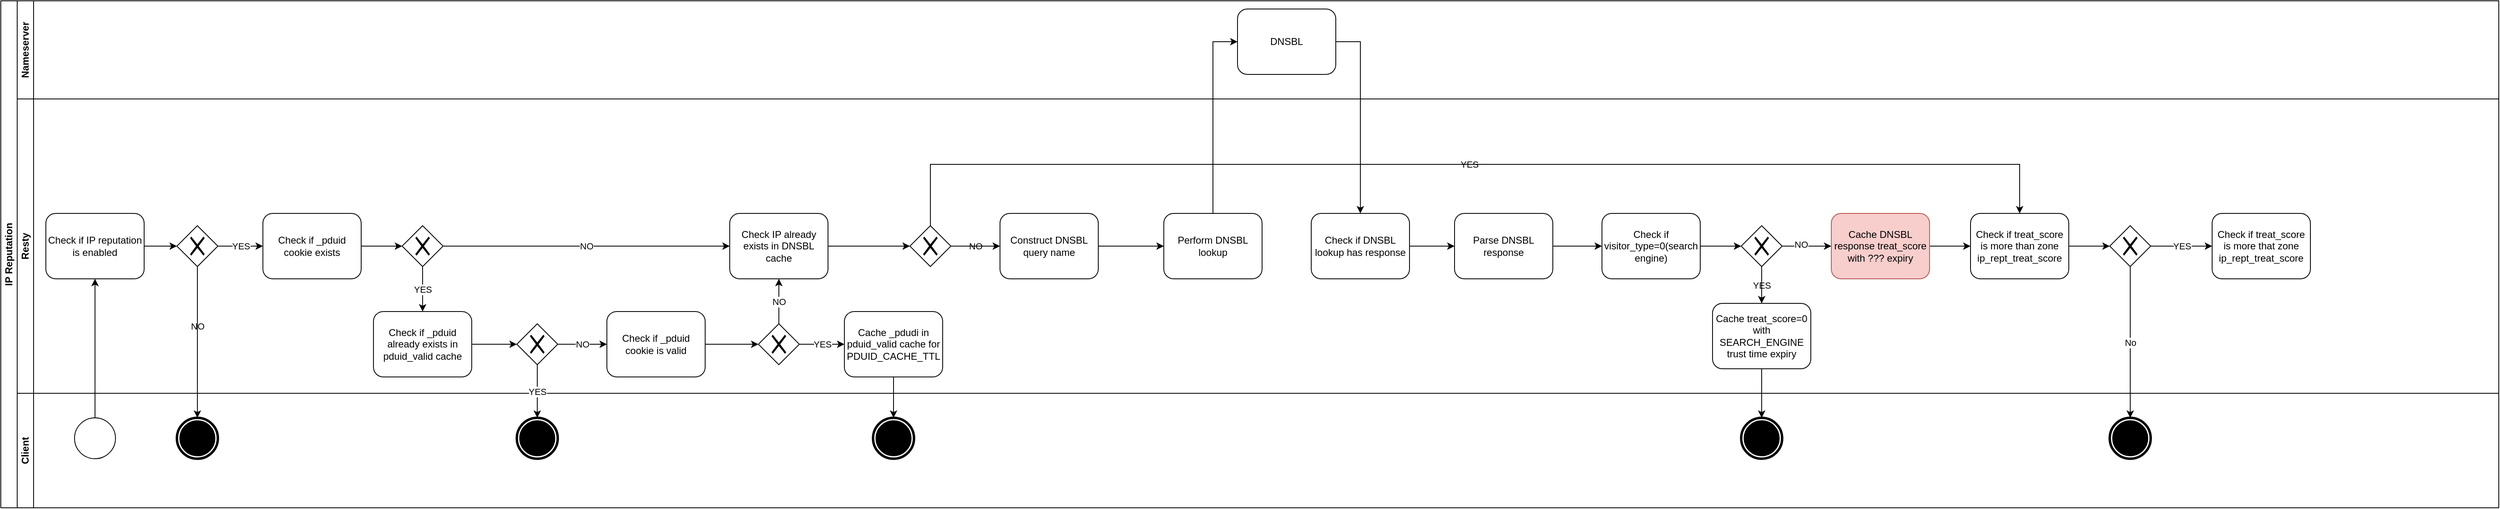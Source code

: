 <mxfile version="14.2.9" type="github">
  <diagram id="FM04whXNcfyG1jP_JYNI" name="Page-1">
    <mxGraphModel dx="1746" dy="1614" grid="1" gridSize="10" guides="1" tooltips="1" connect="1" arrows="1" fold="1" page="1" pageScale="1" pageWidth="850" pageHeight="1100" math="0" shadow="0">
      <root>
        <mxCell id="0" />
        <mxCell id="1" parent="0" />
        <mxCell id="Lnknif8dTfj-DUFB5nNW-5" value="IP Reputation" style="swimlane;html=1;childLayout=stackLayout;resizeParent=1;resizeParentMax=0;horizontal=0;startSize=20;horizontalStack=0;fontFamily=Helvetica;labelBorderColor=none;labelBackgroundColor=none;whiteSpace=wrap;" parent="1" vertex="1">
          <mxGeometry x="350" y="240" width="3050" height="620" as="geometry" />
        </mxCell>
        <mxCell id="Lnknif8dTfj-DUFB5nNW-6" value="Nameserver" style="swimlane;html=1;startSize=20;horizontal=0;fontFamily=Helvetica;labelBorderColor=none;labelBackgroundColor=none;whiteSpace=wrap;" parent="Lnknif8dTfj-DUFB5nNW-5" vertex="1">
          <mxGeometry x="20" width="3030" height="120" as="geometry" />
        </mxCell>
        <mxCell id="Lnknif8dTfj-DUFB5nNW-33" value="DNSBL" style="shape=ext;rounded=1;html=1;fontFamily=Helvetica;labelBorderColor=none;labelBackgroundColor=none;whiteSpace=wrap;" parent="Lnknif8dTfj-DUFB5nNW-6" vertex="1">
          <mxGeometry x="1490" y="10" width="120" height="80" as="geometry" />
        </mxCell>
        <mxCell id="Lnknif8dTfj-DUFB5nNW-11" style="edgeStyle=orthogonalEdgeStyle;rounded=0;orthogonalLoop=1;jettySize=auto;html=1;fontFamily=Helvetica;labelBorderColor=none;labelBackgroundColor=none;" parent="Lnknif8dTfj-DUFB5nNW-5" source="Lnknif8dTfj-DUFB5nNW-9" target="Lnknif8dTfj-DUFB5nNW-10" edge="1">
          <mxGeometry relative="1" as="geometry" />
        </mxCell>
        <mxCell id="Lnknif8dTfj-DUFB5nNW-15" style="edgeStyle=orthogonalEdgeStyle;rounded=0;orthogonalLoop=1;jettySize=auto;html=1;fontFamily=Helvetica;labelBorderColor=none;labelBackgroundColor=none;" parent="Lnknif8dTfj-DUFB5nNW-5" source="Lnknif8dTfj-DUFB5nNW-12" target="Lnknif8dTfj-DUFB5nNW-14" edge="1">
          <mxGeometry relative="1" as="geometry" />
        </mxCell>
        <mxCell id="Lnknif8dTfj-DUFB5nNW-16" value="NO" style="edgeLabel;html=1;align=center;verticalAlign=middle;resizable=0;points=[];fontFamily=Helvetica;labelBorderColor=none;labelBackgroundColor=none;" parent="Lnknif8dTfj-DUFB5nNW-15" vertex="1" connectable="0">
          <mxGeometry x="-0.218" relative="1" as="geometry">
            <mxPoint as="offset" />
          </mxGeometry>
        </mxCell>
        <mxCell id="Lnknif8dTfj-DUFB5nNW-7" value="Resty" style="swimlane;html=1;startSize=20;horizontal=0;fontFamily=Helvetica;labelBorderColor=none;labelBackgroundColor=none;whiteSpace=wrap;" parent="Lnknif8dTfj-DUFB5nNW-5" vertex="1">
          <mxGeometry x="20" y="120" width="3030" height="360" as="geometry" />
        </mxCell>
        <mxCell id="Lnknif8dTfj-DUFB5nNW-13" style="edgeStyle=orthogonalEdgeStyle;rounded=0;orthogonalLoop=1;jettySize=auto;html=1;fontFamily=Helvetica;labelBorderColor=none;labelBackgroundColor=none;" parent="Lnknif8dTfj-DUFB5nNW-7" source="Lnknif8dTfj-DUFB5nNW-10" target="Lnknif8dTfj-DUFB5nNW-12" edge="1">
          <mxGeometry relative="1" as="geometry" />
        </mxCell>
        <mxCell id="Lnknif8dTfj-DUFB5nNW-10" value="Check if IP reputation is enabled " style="shape=ext;rounded=1;html=1;fontFamily=Helvetica;labelBorderColor=none;labelBackgroundColor=none;whiteSpace=wrap;" parent="Lnknif8dTfj-DUFB5nNW-7" vertex="1">
          <mxGeometry x="35" y="140" width="120" height="80" as="geometry" />
        </mxCell>
        <mxCell id="3L-Kfm5Q9SkvJ-fsHLHz-19" value="YES" style="edgeStyle=orthogonalEdgeStyle;rounded=0;orthogonalLoop=1;jettySize=auto;html=1;" edge="1" parent="Lnknif8dTfj-DUFB5nNW-7" source="Lnknif8dTfj-DUFB5nNW-12" target="3L-Kfm5Q9SkvJ-fsHLHz-18">
          <mxGeometry relative="1" as="geometry" />
        </mxCell>
        <mxCell id="Lnknif8dTfj-DUFB5nNW-12" value="" style="shape=mxgraph.bpmn.shape;html=1;verticalLabelPosition=bottom;labelBackgroundColor=none;verticalAlign=top;align=center;perimeter=rhombusPerimeter;background=gateway;outlineConnect=0;outline=none;symbol=exclusiveGw;fontFamily=Helvetica;labelBorderColor=none;whiteSpace=wrap;" parent="Lnknif8dTfj-DUFB5nNW-7" vertex="1">
          <mxGeometry x="195" y="155" width="50" height="50" as="geometry" />
        </mxCell>
        <mxCell id="Lnknif8dTfj-DUFB5nNW-82" style="edgeStyle=orthogonalEdgeStyle;rounded=0;orthogonalLoop=1;jettySize=auto;html=1;labelBackgroundColor=none;fontFamily=Helvetica;" parent="Lnknif8dTfj-DUFB5nNW-7" source="Lnknif8dTfj-DUFB5nNW-17" target="Lnknif8dTfj-DUFB5nNW-81" edge="1">
          <mxGeometry relative="1" as="geometry" />
        </mxCell>
        <mxCell id="Lnknif8dTfj-DUFB5nNW-17" value="Check IP already exists in DNSBL cache" style="shape=ext;rounded=1;html=1;fontFamily=Helvetica;labelBorderColor=none;labelBackgroundColor=none;whiteSpace=wrap;" parent="Lnknif8dTfj-DUFB5nNW-7" vertex="1">
          <mxGeometry x="870" y="140" width="120" height="80" as="geometry" />
        </mxCell>
        <mxCell id="Lnknif8dTfj-DUFB5nNW-20" value="" style="shape=mxgraph.bpmn.shape;html=1;verticalLabelPosition=bottom;labelBackgroundColor=none;verticalAlign=top;align=center;perimeter=rhombusPerimeter;background=gateway;outlineConnect=0;outline=none;symbol=exclusiveGw;fontFamily=Helvetica;labelBorderColor=none;whiteSpace=wrap;" parent="Lnknif8dTfj-DUFB5nNW-7" vertex="1">
          <mxGeometry x="1235" y="155" width="50" height="50" as="geometry" />
        </mxCell>
        <mxCell id="Lnknif8dTfj-DUFB5nNW-26" style="edgeStyle=orthogonalEdgeStyle;rounded=0;orthogonalLoop=1;jettySize=auto;html=1;fontFamily=Helvetica;labelBorderColor=none;labelBackgroundColor=none;" parent="Lnknif8dTfj-DUFB5nNW-7" source="Lnknif8dTfj-DUFB5nNW-23" target="Lnknif8dTfj-DUFB5nNW-27" edge="1">
          <mxGeometry relative="1" as="geometry">
            <mxPoint x="1372.5" y="180" as="targetPoint" />
          </mxGeometry>
        </mxCell>
        <mxCell id="Lnknif8dTfj-DUFB5nNW-23" value="Construct DNSBL query name" style="shape=ext;rounded=1;html=1;fontFamily=Helvetica;labelBorderColor=none;labelBackgroundColor=none;whiteSpace=wrap;" parent="Lnknif8dTfj-DUFB5nNW-7" vertex="1">
          <mxGeometry x="1200" y="140" width="120" height="80" as="geometry" />
        </mxCell>
        <mxCell id="Lnknif8dTfj-DUFB5nNW-27" value="Perform DNSBL lookup" style="shape=ext;rounded=1;html=1;fontFamily=Helvetica;labelBorderColor=none;labelBackgroundColor=none;whiteSpace=wrap;" parent="Lnknif8dTfj-DUFB5nNW-7" vertex="1">
          <mxGeometry x="1400" y="140" width="120" height="80" as="geometry" />
        </mxCell>
        <mxCell id="Lnknif8dTfj-DUFB5nNW-78" style="edgeStyle=orthogonalEdgeStyle;rounded=0;orthogonalLoop=1;jettySize=auto;html=1;labelBackgroundColor=none;fontFamily=Helvetica;" parent="Lnknif8dTfj-DUFB5nNW-7" source="Lnknif8dTfj-DUFB5nNW-29" target="Lnknif8dTfj-DUFB5nNW-40" edge="1">
          <mxGeometry relative="1" as="geometry" />
        </mxCell>
        <mxCell id="Lnknif8dTfj-DUFB5nNW-29" value="Check if DNSBL lookup has response " style="shape=ext;rounded=1;html=1;fontFamily=Helvetica;labelBorderColor=none;labelBackgroundColor=none;whiteSpace=wrap;" parent="Lnknif8dTfj-DUFB5nNW-7" vertex="1">
          <mxGeometry x="1580" y="140" width="120" height="80" as="geometry" />
        </mxCell>
        <mxCell id="Lnknif8dTfj-DUFB5nNW-43" style="edgeStyle=orthogonalEdgeStyle;rounded=0;orthogonalLoop=1;jettySize=auto;html=1;fontFamily=Helvetica;labelBorderColor=none;labelBackgroundColor=none;" parent="Lnknif8dTfj-DUFB5nNW-7" source="Lnknif8dTfj-DUFB5nNW-40" target="Lnknif8dTfj-DUFB5nNW-42" edge="1">
          <mxGeometry relative="1" as="geometry" />
        </mxCell>
        <mxCell id="Lnknif8dTfj-DUFB5nNW-40" value="Parse DNSBL response" style="shape=ext;rounded=1;html=1;fontFamily=Helvetica;labelBorderColor=none;labelBackgroundColor=none;whiteSpace=wrap;" parent="Lnknif8dTfj-DUFB5nNW-7" vertex="1">
          <mxGeometry x="1755" y="140" width="120" height="80" as="geometry" />
        </mxCell>
        <mxCell id="Lnknif8dTfj-DUFB5nNW-62" style="edgeStyle=orthogonalEdgeStyle;rounded=0;orthogonalLoop=1;jettySize=auto;html=1;fontFamily=Helvetica;labelBorderColor=none;labelBackgroundColor=none;" parent="Lnknif8dTfj-DUFB5nNW-7" source="Lnknif8dTfj-DUFB5nNW-42" target="Lnknif8dTfj-DUFB5nNW-61" edge="1">
          <mxGeometry relative="1" as="geometry" />
        </mxCell>
        <mxCell id="Lnknif8dTfj-DUFB5nNW-42" value="Check if visitor_type=0(search engine)" style="shape=ext;rounded=1;html=1;fontFamily=Helvetica;labelBorderColor=none;labelBackgroundColor=none;whiteSpace=wrap;" parent="Lnknif8dTfj-DUFB5nNW-7" vertex="1">
          <mxGeometry x="1935" y="140" width="120" height="80" as="geometry" />
        </mxCell>
        <mxCell id="Lnknif8dTfj-DUFB5nNW-74" style="edgeStyle=orthogonalEdgeStyle;rounded=0;orthogonalLoop=1;jettySize=auto;html=1;fontFamily=Helvetica;labelBorderColor=none;labelBackgroundColor=none;" parent="Lnknif8dTfj-DUFB5nNW-7" source="Lnknif8dTfj-DUFB5nNW-48" target="Lnknif8dTfj-DUFB5nNW-73" edge="1">
          <mxGeometry relative="1" as="geometry" />
        </mxCell>
        <mxCell id="Lnknif8dTfj-DUFB5nNW-48" value="Cache DNSBL response treat_score with ??? expiry" style="shape=ext;rounded=1;html=1;fontFamily=Helvetica;labelBorderColor=none;labelBackgroundColor=none;whiteSpace=wrap;fillColor=#f8cecc;strokeColor=#b85450;" parent="Lnknif8dTfj-DUFB5nNW-7" vertex="1">
          <mxGeometry x="2215" y="140" width="120" height="80" as="geometry" />
        </mxCell>
        <mxCell id="Lnknif8dTfj-DUFB5nNW-65" value="YES" style="edgeStyle=orthogonalEdgeStyle;rounded=0;orthogonalLoop=1;jettySize=auto;html=1;fontFamily=Helvetica;labelBorderColor=none;labelBackgroundColor=none;" parent="Lnknif8dTfj-DUFB5nNW-7" source="Lnknif8dTfj-DUFB5nNW-61" target="Lnknif8dTfj-DUFB5nNW-64" edge="1">
          <mxGeometry relative="1" as="geometry" />
        </mxCell>
        <mxCell id="Lnknif8dTfj-DUFB5nNW-96" style="edgeStyle=orthogonalEdgeStyle;rounded=0;orthogonalLoop=1;jettySize=auto;html=1;labelBackgroundColor=none;fontFamily=Helvetica;" parent="Lnknif8dTfj-DUFB5nNW-7" source="Lnknif8dTfj-DUFB5nNW-61" target="Lnknif8dTfj-DUFB5nNW-48" edge="1">
          <mxGeometry relative="1" as="geometry">
            <mxPoint x="2215" y="180" as="targetPoint" />
          </mxGeometry>
        </mxCell>
        <mxCell id="Lnknif8dTfj-DUFB5nNW-97" value="NO" style="edgeLabel;html=1;align=center;verticalAlign=middle;resizable=0;points=[];fontFamily=Helvetica;" parent="Lnknif8dTfj-DUFB5nNW-96" vertex="1" connectable="0">
          <mxGeometry x="-0.249" y="2" relative="1" as="geometry">
            <mxPoint as="offset" />
          </mxGeometry>
        </mxCell>
        <mxCell id="Lnknif8dTfj-DUFB5nNW-61" value="" style="shape=mxgraph.bpmn.shape;html=1;verticalLabelPosition=bottom;labelBackgroundColor=none;verticalAlign=top;align=center;perimeter=rhombusPerimeter;background=gateway;outlineConnect=0;outline=none;symbol=exclusiveGw;fontFamily=Helvetica;labelBorderColor=none;whiteSpace=wrap;" parent="Lnknif8dTfj-DUFB5nNW-7" vertex="1">
          <mxGeometry x="2105" y="155" width="50" height="50" as="geometry" />
        </mxCell>
        <mxCell id="Lnknif8dTfj-DUFB5nNW-64" value="Cache treat_score=0 with SEARCH_ENGINE trust time expiry " style="shape=ext;rounded=1;html=1;fontFamily=Helvetica;labelBorderColor=none;labelBackgroundColor=none;whiteSpace=wrap;" parent="Lnknif8dTfj-DUFB5nNW-7" vertex="1">
          <mxGeometry x="2070" y="250" width="120" height="80" as="geometry" />
        </mxCell>
        <mxCell id="3L-Kfm5Q9SkvJ-fsHLHz-3" style="edgeStyle=orthogonalEdgeStyle;rounded=0;orthogonalLoop=1;jettySize=auto;html=1;" edge="1" parent="Lnknif8dTfj-DUFB5nNW-7" source="Lnknif8dTfj-DUFB5nNW-73" target="3L-Kfm5Q9SkvJ-fsHLHz-2">
          <mxGeometry relative="1" as="geometry" />
        </mxCell>
        <mxCell id="Lnknif8dTfj-DUFB5nNW-73" value="Check if treat_score is more than zone ip_rept_treat_score" style="shape=ext;rounded=1;html=1;fontFamily=Helvetica;labelBorderColor=none;labelBackgroundColor=none;whiteSpace=wrap;" parent="Lnknif8dTfj-DUFB5nNW-7" vertex="1">
          <mxGeometry x="2385" y="140" width="120" height="80" as="geometry" />
        </mxCell>
        <mxCell id="Lnknif8dTfj-DUFB5nNW-83" value="NO" style="edgeStyle=orthogonalEdgeStyle;rounded=0;orthogonalLoop=1;jettySize=auto;html=1;labelBackgroundColor=none;fontFamily=Helvetica;" parent="Lnknif8dTfj-DUFB5nNW-7" source="Lnknif8dTfj-DUFB5nNW-81" target="Lnknif8dTfj-DUFB5nNW-23" edge="1">
          <mxGeometry relative="1" as="geometry" />
        </mxCell>
        <mxCell id="Lnknif8dTfj-DUFB5nNW-94" value="YES" style="edgeStyle=orthogonalEdgeStyle;rounded=0;orthogonalLoop=1;jettySize=auto;html=1;entryX=0.5;entryY=0;entryDx=0;entryDy=0;labelBackgroundColor=none;fontFamily=Helvetica;" parent="Lnknif8dTfj-DUFB5nNW-7" source="Lnknif8dTfj-DUFB5nNW-81" target="Lnknif8dTfj-DUFB5nNW-73" edge="1">
          <mxGeometry relative="1" as="geometry">
            <Array as="points">
              <mxPoint x="1115" y="80" />
              <mxPoint x="2445" y="80" />
            </Array>
          </mxGeometry>
        </mxCell>
        <mxCell id="Lnknif8dTfj-DUFB5nNW-81" value="" style="shape=mxgraph.bpmn.shape;html=1;verticalLabelPosition=bottom;labelBackgroundColor=#ffffff;verticalAlign=top;align=center;perimeter=rhombusPerimeter;background=gateway;outlineConnect=0;outline=none;symbol=exclusiveGw;fontFamily=Helvetica;" parent="Lnknif8dTfj-DUFB5nNW-7" vertex="1">
          <mxGeometry x="1090" y="155" width="50" height="50" as="geometry" />
        </mxCell>
        <mxCell id="3L-Kfm5Q9SkvJ-fsHLHz-9" value="YES" style="edgeStyle=orthogonalEdgeStyle;rounded=0;orthogonalLoop=1;jettySize=auto;html=1;" edge="1" parent="Lnknif8dTfj-DUFB5nNW-7" source="3L-Kfm5Q9SkvJ-fsHLHz-2" target="3L-Kfm5Q9SkvJ-fsHLHz-8">
          <mxGeometry relative="1" as="geometry" />
        </mxCell>
        <mxCell id="3L-Kfm5Q9SkvJ-fsHLHz-2" value="" style="shape=mxgraph.bpmn.shape;html=1;verticalLabelPosition=bottom;labelBackgroundColor=#ffffff;verticalAlign=top;align=center;perimeter=rhombusPerimeter;background=gateway;outlineConnect=0;outline=none;symbol=exclusiveGw;" vertex="1" parent="Lnknif8dTfj-DUFB5nNW-7">
          <mxGeometry x="2555" y="155" width="50" height="50" as="geometry" />
        </mxCell>
        <mxCell id="3L-Kfm5Q9SkvJ-fsHLHz-8" value="Check if treat_score is more that zone ip_rept_treat_score" style="shape=ext;rounded=1;html=1;fontFamily=Helvetica;labelBorderColor=none;labelBackgroundColor=none;whiteSpace=wrap;" vertex="1" parent="Lnknif8dTfj-DUFB5nNW-7">
          <mxGeometry x="2680" y="140" width="120" height="80" as="geometry" />
        </mxCell>
        <mxCell id="3L-Kfm5Q9SkvJ-fsHLHz-13" style="edgeStyle=orthogonalEdgeStyle;rounded=0;orthogonalLoop=1;jettySize=auto;html=1;" edge="1" parent="Lnknif8dTfj-DUFB5nNW-7" source="3L-Kfm5Q9SkvJ-fsHLHz-10" target="3L-Kfm5Q9SkvJ-fsHLHz-12">
          <mxGeometry relative="1" as="geometry" />
        </mxCell>
        <mxCell id="3L-Kfm5Q9SkvJ-fsHLHz-10" value="Check if _pduid cookie is valid" style="shape=ext;rounded=1;html=1;fontFamily=Helvetica;labelBorderColor=none;labelBackgroundColor=none;whiteSpace=wrap;" vertex="1" parent="Lnknif8dTfj-DUFB5nNW-7">
          <mxGeometry x="720" y="260" width="120" height="80" as="geometry" />
        </mxCell>
        <mxCell id="3L-Kfm5Q9SkvJ-fsHLHz-17" value="NO" style="edgeStyle=orthogonalEdgeStyle;rounded=0;orthogonalLoop=1;jettySize=auto;html=1;" edge="1" parent="Lnknif8dTfj-DUFB5nNW-7" source="3L-Kfm5Q9SkvJ-fsHLHz-12" target="Lnknif8dTfj-DUFB5nNW-17">
          <mxGeometry relative="1" as="geometry" />
        </mxCell>
        <mxCell id="3L-Kfm5Q9SkvJ-fsHLHz-38" value="YES" style="edgeStyle=orthogonalEdgeStyle;rounded=0;orthogonalLoop=1;jettySize=auto;html=1;" edge="1" parent="Lnknif8dTfj-DUFB5nNW-7" source="3L-Kfm5Q9SkvJ-fsHLHz-12" target="3L-Kfm5Q9SkvJ-fsHLHz-37">
          <mxGeometry relative="1" as="geometry" />
        </mxCell>
        <mxCell id="3L-Kfm5Q9SkvJ-fsHLHz-12" value="" style="shape=mxgraph.bpmn.shape;html=1;verticalLabelPosition=bottom;labelBackgroundColor=#ffffff;verticalAlign=top;align=center;perimeter=rhombusPerimeter;background=gateway;outlineConnect=0;outline=none;symbol=exclusiveGw;" vertex="1" parent="Lnknif8dTfj-DUFB5nNW-7">
          <mxGeometry x="905" y="275" width="50" height="50" as="geometry" />
        </mxCell>
        <mxCell id="3L-Kfm5Q9SkvJ-fsHLHz-22" style="edgeStyle=orthogonalEdgeStyle;rounded=0;orthogonalLoop=1;jettySize=auto;html=1;" edge="1" parent="Lnknif8dTfj-DUFB5nNW-7" source="3L-Kfm5Q9SkvJ-fsHLHz-18" target="3L-Kfm5Q9SkvJ-fsHLHz-21">
          <mxGeometry relative="1" as="geometry" />
        </mxCell>
        <mxCell id="3L-Kfm5Q9SkvJ-fsHLHz-18" value="Check if _pduid cookie exists" style="shape=ext;rounded=1;html=1;fontFamily=Helvetica;labelBorderColor=none;labelBackgroundColor=none;whiteSpace=wrap;" vertex="1" parent="Lnknif8dTfj-DUFB5nNW-7">
          <mxGeometry x="300" y="140" width="120" height="80" as="geometry" />
        </mxCell>
        <mxCell id="3L-Kfm5Q9SkvJ-fsHLHz-27" value="YES" style="edgeStyle=orthogonalEdgeStyle;rounded=0;orthogonalLoop=1;jettySize=auto;html=1;" edge="1" parent="Lnknif8dTfj-DUFB5nNW-7" source="3L-Kfm5Q9SkvJ-fsHLHz-21" target="3L-Kfm5Q9SkvJ-fsHLHz-26">
          <mxGeometry relative="1" as="geometry" />
        </mxCell>
        <mxCell id="3L-Kfm5Q9SkvJ-fsHLHz-36" value="NO" style="edgeStyle=orthogonalEdgeStyle;rounded=0;orthogonalLoop=1;jettySize=auto;html=1;" edge="1" parent="Lnknif8dTfj-DUFB5nNW-7" source="3L-Kfm5Q9SkvJ-fsHLHz-21" target="Lnknif8dTfj-DUFB5nNW-17">
          <mxGeometry relative="1" as="geometry" />
        </mxCell>
        <mxCell id="3L-Kfm5Q9SkvJ-fsHLHz-21" value="" style="shape=mxgraph.bpmn.shape;html=1;verticalLabelPosition=bottom;labelBackgroundColor=#ffffff;verticalAlign=top;align=center;perimeter=rhombusPerimeter;background=gateway;outlineConnect=0;outline=none;symbol=exclusiveGw;" vertex="1" parent="Lnknif8dTfj-DUFB5nNW-7">
          <mxGeometry x="470" y="155" width="50" height="50" as="geometry" />
        </mxCell>
        <mxCell id="3L-Kfm5Q9SkvJ-fsHLHz-30" style="edgeStyle=orthogonalEdgeStyle;rounded=0;orthogonalLoop=1;jettySize=auto;html=1;" edge="1" parent="Lnknif8dTfj-DUFB5nNW-7" source="3L-Kfm5Q9SkvJ-fsHLHz-26" target="3L-Kfm5Q9SkvJ-fsHLHz-29">
          <mxGeometry relative="1" as="geometry" />
        </mxCell>
        <mxCell id="3L-Kfm5Q9SkvJ-fsHLHz-26" value="Check if _pduid already exists in pduid_valid cache" style="shape=ext;rounded=1;html=1;fontFamily=Helvetica;labelBorderColor=none;labelBackgroundColor=none;whiteSpace=wrap;" vertex="1" parent="Lnknif8dTfj-DUFB5nNW-7">
          <mxGeometry x="435" y="260" width="120" height="80" as="geometry" />
        </mxCell>
        <mxCell id="3L-Kfm5Q9SkvJ-fsHLHz-35" value="NO" style="edgeStyle=orthogonalEdgeStyle;rounded=0;orthogonalLoop=1;jettySize=auto;html=1;" edge="1" parent="Lnknif8dTfj-DUFB5nNW-7" source="3L-Kfm5Q9SkvJ-fsHLHz-29" target="3L-Kfm5Q9SkvJ-fsHLHz-10">
          <mxGeometry relative="1" as="geometry" />
        </mxCell>
        <mxCell id="3L-Kfm5Q9SkvJ-fsHLHz-29" value="" style="shape=mxgraph.bpmn.shape;html=1;verticalLabelPosition=bottom;labelBackgroundColor=#ffffff;verticalAlign=top;align=center;perimeter=rhombusPerimeter;background=gateway;outlineConnect=0;outline=none;symbol=exclusiveGw;" vertex="1" parent="Lnknif8dTfj-DUFB5nNW-7">
          <mxGeometry x="610" y="275" width="50" height="50" as="geometry" />
        </mxCell>
        <mxCell id="3L-Kfm5Q9SkvJ-fsHLHz-37" value="Cache _pdudi in pduid_valid cache for PDUID_CACHE_TTL" style="shape=ext;rounded=1;html=1;fontFamily=Helvetica;labelBorderColor=none;labelBackgroundColor=none;whiteSpace=wrap;" vertex="1" parent="Lnknif8dTfj-DUFB5nNW-7">
          <mxGeometry x="1010" y="260" width="120" height="80" as="geometry" />
        </mxCell>
        <mxCell id="Lnknif8dTfj-DUFB5nNW-67" style="edgeStyle=orthogonalEdgeStyle;rounded=0;orthogonalLoop=1;jettySize=auto;html=1;fontFamily=Helvetica;labelBorderColor=none;labelBackgroundColor=none;" parent="Lnknif8dTfj-DUFB5nNW-5" source="Lnknif8dTfj-DUFB5nNW-64" target="Lnknif8dTfj-DUFB5nNW-66" edge="1">
          <mxGeometry relative="1" as="geometry" />
        </mxCell>
        <mxCell id="Lnknif8dTfj-DUFB5nNW-34" style="edgeStyle=orthogonalEdgeStyle;rounded=0;orthogonalLoop=1;jettySize=auto;html=1;entryX=0;entryY=0.5;entryDx=0;entryDy=0;fontFamily=Helvetica;labelBorderColor=none;labelBackgroundColor=none;" parent="Lnknif8dTfj-DUFB5nNW-5" source="Lnknif8dTfj-DUFB5nNW-27" target="Lnknif8dTfj-DUFB5nNW-33" edge="1">
          <mxGeometry relative="1" as="geometry" />
        </mxCell>
        <mxCell id="Lnknif8dTfj-DUFB5nNW-35" style="edgeStyle=orthogonalEdgeStyle;rounded=0;orthogonalLoop=1;jettySize=auto;html=1;fontFamily=Helvetica;labelBorderColor=none;labelBackgroundColor=none;" parent="Lnknif8dTfj-DUFB5nNW-5" source="Lnknif8dTfj-DUFB5nNW-33" target="Lnknif8dTfj-DUFB5nNW-29" edge="1">
          <mxGeometry relative="1" as="geometry">
            <Array as="points">
              <mxPoint x="1660" y="50" />
            </Array>
          </mxGeometry>
        </mxCell>
        <mxCell id="3L-Kfm5Q9SkvJ-fsHLHz-5" value="No" style="edgeStyle=orthogonalEdgeStyle;rounded=0;orthogonalLoop=1;jettySize=auto;html=1;" edge="1" parent="Lnknif8dTfj-DUFB5nNW-5" source="3L-Kfm5Q9SkvJ-fsHLHz-2" target="3L-Kfm5Q9SkvJ-fsHLHz-4">
          <mxGeometry relative="1" as="geometry" />
        </mxCell>
        <mxCell id="Lnknif8dTfj-DUFB5nNW-8" value="Client" style="swimlane;html=1;startSize=20;horizontal=0;fontFamily=Helvetica;labelBorderColor=none;labelBackgroundColor=none;whiteSpace=wrap;" parent="Lnknif8dTfj-DUFB5nNW-5" vertex="1">
          <mxGeometry x="20" y="480" width="3030" height="140" as="geometry" />
        </mxCell>
        <mxCell id="Lnknif8dTfj-DUFB5nNW-9" value="" style="shape=mxgraph.bpmn.shape;html=1;verticalLabelPosition=bottom;labelBackgroundColor=none;verticalAlign=top;align=center;perimeter=ellipsePerimeter;outlineConnect=0;outline=standard;symbol=general;fontFamily=Helvetica;labelBorderColor=none;whiteSpace=wrap;" parent="Lnknif8dTfj-DUFB5nNW-8" vertex="1">
          <mxGeometry x="70" y="30" width="50" height="50" as="geometry" />
        </mxCell>
        <mxCell id="Lnknif8dTfj-DUFB5nNW-14" value="" style="shape=mxgraph.bpmn.shape;html=1;verticalLabelPosition=bottom;labelBackgroundColor=none;verticalAlign=top;align=center;perimeter=ellipsePerimeter;outlineConnect=0;outline=end;symbol=terminate;fontFamily=Helvetica;labelBorderColor=none;whiteSpace=wrap;" parent="Lnknif8dTfj-DUFB5nNW-8" vertex="1">
          <mxGeometry x="195" y="30" width="50" height="50" as="geometry" />
        </mxCell>
        <mxCell id="Lnknif8dTfj-DUFB5nNW-66" value="" style="shape=mxgraph.bpmn.shape;html=1;verticalLabelPosition=bottom;labelBackgroundColor=none;verticalAlign=top;align=center;perimeter=ellipsePerimeter;outlineConnect=0;outline=end;symbol=terminate;fontFamily=Helvetica;labelBorderColor=none;whiteSpace=wrap;" parent="Lnknif8dTfj-DUFB5nNW-8" vertex="1">
          <mxGeometry x="2105" y="30" width="50" height="50" as="geometry" />
        </mxCell>
        <mxCell id="3L-Kfm5Q9SkvJ-fsHLHz-4" value="" style="shape=mxgraph.bpmn.shape;html=1;verticalLabelPosition=bottom;labelBackgroundColor=none;verticalAlign=top;align=center;perimeter=ellipsePerimeter;outlineConnect=0;outline=end;symbol=terminate;fontFamily=Helvetica;labelBorderColor=none;whiteSpace=wrap;" vertex="1" parent="Lnknif8dTfj-DUFB5nNW-8">
          <mxGeometry x="2555" y="30" width="50" height="50" as="geometry" />
        </mxCell>
        <mxCell id="3L-Kfm5Q9SkvJ-fsHLHz-32" value="" style="shape=mxgraph.bpmn.shape;html=1;verticalLabelPosition=bottom;labelBackgroundColor=none;verticalAlign=top;align=center;perimeter=ellipsePerimeter;outlineConnect=0;outline=end;symbol=terminate;fontFamily=Helvetica;labelBorderColor=none;whiteSpace=wrap;" vertex="1" parent="Lnknif8dTfj-DUFB5nNW-8">
          <mxGeometry x="610" y="30" width="50" height="50" as="geometry" />
        </mxCell>
        <mxCell id="3L-Kfm5Q9SkvJ-fsHLHz-39" value="" style="shape=mxgraph.bpmn.shape;html=1;verticalLabelPosition=bottom;labelBackgroundColor=none;verticalAlign=top;align=center;perimeter=ellipsePerimeter;outlineConnect=0;outline=end;symbol=terminate;fontFamily=Helvetica;labelBorderColor=none;whiteSpace=wrap;" vertex="1" parent="Lnknif8dTfj-DUFB5nNW-8">
          <mxGeometry x="1045" y="30" width="50" height="50" as="geometry" />
        </mxCell>
        <mxCell id="Lnknif8dTfj-DUFB5nNW-57" style="edgeStyle=orthogonalEdgeStyle;rounded=0;orthogonalLoop=1;jettySize=auto;html=1;fontFamily=Helvetica;labelBorderColor=none;labelBackgroundColor=none;" parent="Lnknif8dTfj-DUFB5nNW-5" edge="1">
          <mxGeometry relative="1" as="geometry">
            <mxPoint x="1165" y="450" as="sourcePoint" />
          </mxGeometry>
        </mxCell>
        <mxCell id="3L-Kfm5Q9SkvJ-fsHLHz-34" value="YES" style="edgeStyle=orthogonalEdgeStyle;rounded=0;orthogonalLoop=1;jettySize=auto;html=1;" edge="1" parent="Lnknif8dTfj-DUFB5nNW-5" source="3L-Kfm5Q9SkvJ-fsHLHz-29" target="3L-Kfm5Q9SkvJ-fsHLHz-32">
          <mxGeometry relative="1" as="geometry" />
        </mxCell>
        <mxCell id="3L-Kfm5Q9SkvJ-fsHLHz-40" style="edgeStyle=orthogonalEdgeStyle;rounded=0;orthogonalLoop=1;jettySize=auto;html=1;" edge="1" parent="Lnknif8dTfj-DUFB5nNW-5" source="3L-Kfm5Q9SkvJ-fsHLHz-37" target="3L-Kfm5Q9SkvJ-fsHLHz-39">
          <mxGeometry relative="1" as="geometry" />
        </mxCell>
      </root>
    </mxGraphModel>
  </diagram>
</mxfile>
